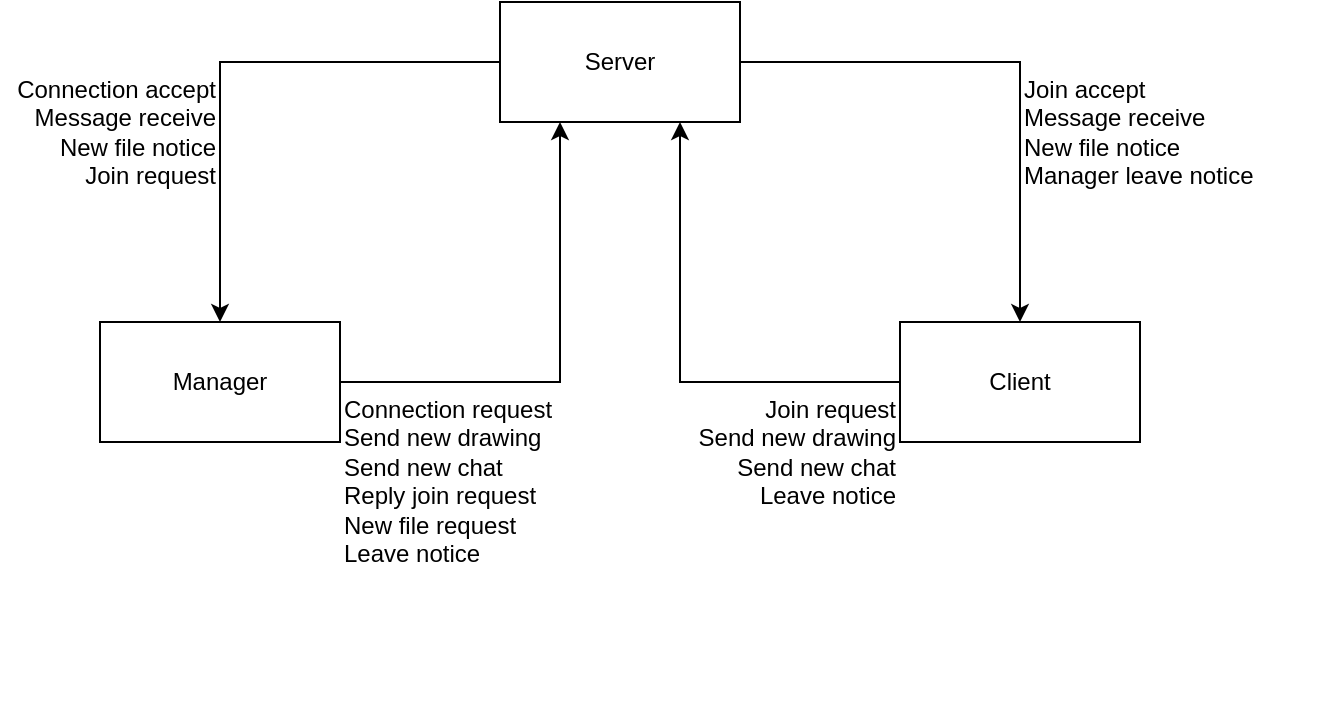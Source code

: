 <mxfile version="20.4.0" type="device"><diagram id="d0YrOFXOMp3ie_fSzlHe" name="ページ1"><mxGraphModel dx="1186" dy="798" grid="1" gridSize="10" guides="1" tooltips="1" connect="1" arrows="1" fold="1" page="1" pageScale="1" pageWidth="827" pageHeight="1169" math="0" shadow="0"><root><mxCell id="0"/><mxCell id="1" parent="0"/><mxCell id="Pop_81JwaiL5xufHUgwL-8" style="edgeStyle=orthogonalEdgeStyle;rounded=0;orthogonalLoop=1;jettySize=auto;html=1;exitX=0;exitY=0.5;exitDx=0;exitDy=0;entryX=0.5;entryY=0;entryDx=0;entryDy=0;" edge="1" parent="1" source="Pop_81JwaiL5xufHUgwL-1" target="Pop_81JwaiL5xufHUgwL-2"><mxGeometry relative="1" as="geometry"/></mxCell><mxCell id="Pop_81JwaiL5xufHUgwL-9" style="edgeStyle=orthogonalEdgeStyle;rounded=0;orthogonalLoop=1;jettySize=auto;html=1;exitX=1;exitY=0.5;exitDx=0;exitDy=0;entryX=0.5;entryY=0;entryDx=0;entryDy=0;" edge="1" parent="1" source="Pop_81JwaiL5xufHUgwL-1" target="Pop_81JwaiL5xufHUgwL-3"><mxGeometry relative="1" as="geometry"/></mxCell><mxCell id="Pop_81JwaiL5xufHUgwL-1" value="Server" style="rounded=0;whiteSpace=wrap;html=1;" vertex="1" parent="1"><mxGeometry x="340" y="90" width="120" height="60" as="geometry"/></mxCell><mxCell id="Pop_81JwaiL5xufHUgwL-6" style="edgeStyle=orthogonalEdgeStyle;rounded=0;orthogonalLoop=1;jettySize=auto;html=1;exitX=1;exitY=0.5;exitDx=0;exitDy=0;entryX=0.25;entryY=1;entryDx=0;entryDy=0;" edge="1" parent="1" source="Pop_81JwaiL5xufHUgwL-2" target="Pop_81JwaiL5xufHUgwL-1"><mxGeometry relative="1" as="geometry"/></mxCell><mxCell id="Pop_81JwaiL5xufHUgwL-2" value="Manager" style="rounded=0;whiteSpace=wrap;html=1;" vertex="1" parent="1"><mxGeometry x="140" y="250" width="120" height="60" as="geometry"/></mxCell><mxCell id="Pop_81JwaiL5xufHUgwL-7" style="edgeStyle=orthogonalEdgeStyle;rounded=0;orthogonalLoop=1;jettySize=auto;html=1;exitX=0;exitY=0.5;exitDx=0;exitDy=0;entryX=0.75;entryY=1;entryDx=0;entryDy=0;" edge="1" parent="1" source="Pop_81JwaiL5xufHUgwL-3" target="Pop_81JwaiL5xufHUgwL-1"><mxGeometry relative="1" as="geometry"/></mxCell><mxCell id="Pop_81JwaiL5xufHUgwL-3" value="Client" style="rounded=0;whiteSpace=wrap;html=1;" vertex="1" parent="1"><mxGeometry x="540" y="250" width="120" height="60" as="geometry"/></mxCell><mxCell id="Pop_81JwaiL5xufHUgwL-10" value="Join request&lt;br&gt;&lt;span style=&quot;text-align: left;&quot;&gt;Send new drawing&lt;/span&gt;&lt;br style=&quot;text-align: left;&quot;&gt;&lt;span style=&quot;text-align: left;&quot;&gt;Send new cha&lt;/span&gt;&lt;span style=&quot;text-align: left;&quot;&gt;t&lt;/span&gt;&lt;br style=&quot;text-align: left;&quot;&gt;&lt;span style=&quot;text-align: left;&quot;&gt;Leave notice&lt;/span&gt;" style="text;html=1;strokeColor=none;fillColor=none;align=right;verticalAlign=top;whiteSpace=wrap;rounded=0;" vertex="1" parent="1"><mxGeometry x="430" y="280" width="110" height="130" as="geometry"/></mxCell><mxCell id="Pop_81JwaiL5xufHUgwL-11" value="Connection request&lt;br&gt;Send new drawing&lt;br&gt;Send new chat&lt;br&gt;Reply join request&lt;br&gt;New file request&lt;br&gt;Leave notice" style="text;html=1;strokeColor=none;fillColor=none;align=left;verticalAlign=top;whiteSpace=wrap;rounded=0;" vertex="1" parent="1"><mxGeometry x="260" y="280" width="110" height="160" as="geometry"/></mxCell><mxCell id="Pop_81JwaiL5xufHUgwL-12" value="Connection accept&lt;br&gt;Message receive&lt;br&gt;New file notice&lt;br&gt;Join request" style="text;html=1;strokeColor=none;fillColor=none;align=right;verticalAlign=top;whiteSpace=wrap;rounded=0;labelPosition=center;verticalLabelPosition=middle;" vertex="1" parent="1"><mxGeometry x="90" y="120" width="110" height="130" as="geometry"/></mxCell><mxCell id="Pop_81JwaiL5xufHUgwL-13" value="Join accept&lt;br&gt;&lt;div style=&quot;&quot;&gt;Message receive&lt;/div&gt;&lt;div style=&quot;&quot;&gt;New file notice&lt;/div&gt;&lt;div style=&quot;&quot;&gt;Manager leave notice&lt;/div&gt;" style="text;html=1;strokeColor=none;fillColor=none;align=left;verticalAlign=top;whiteSpace=wrap;rounded=0;labelPosition=center;verticalLabelPosition=middle;" vertex="1" parent="1"><mxGeometry x="600" y="120" width="150" height="130" as="geometry"/></mxCell></root></mxGraphModel></diagram></mxfile>